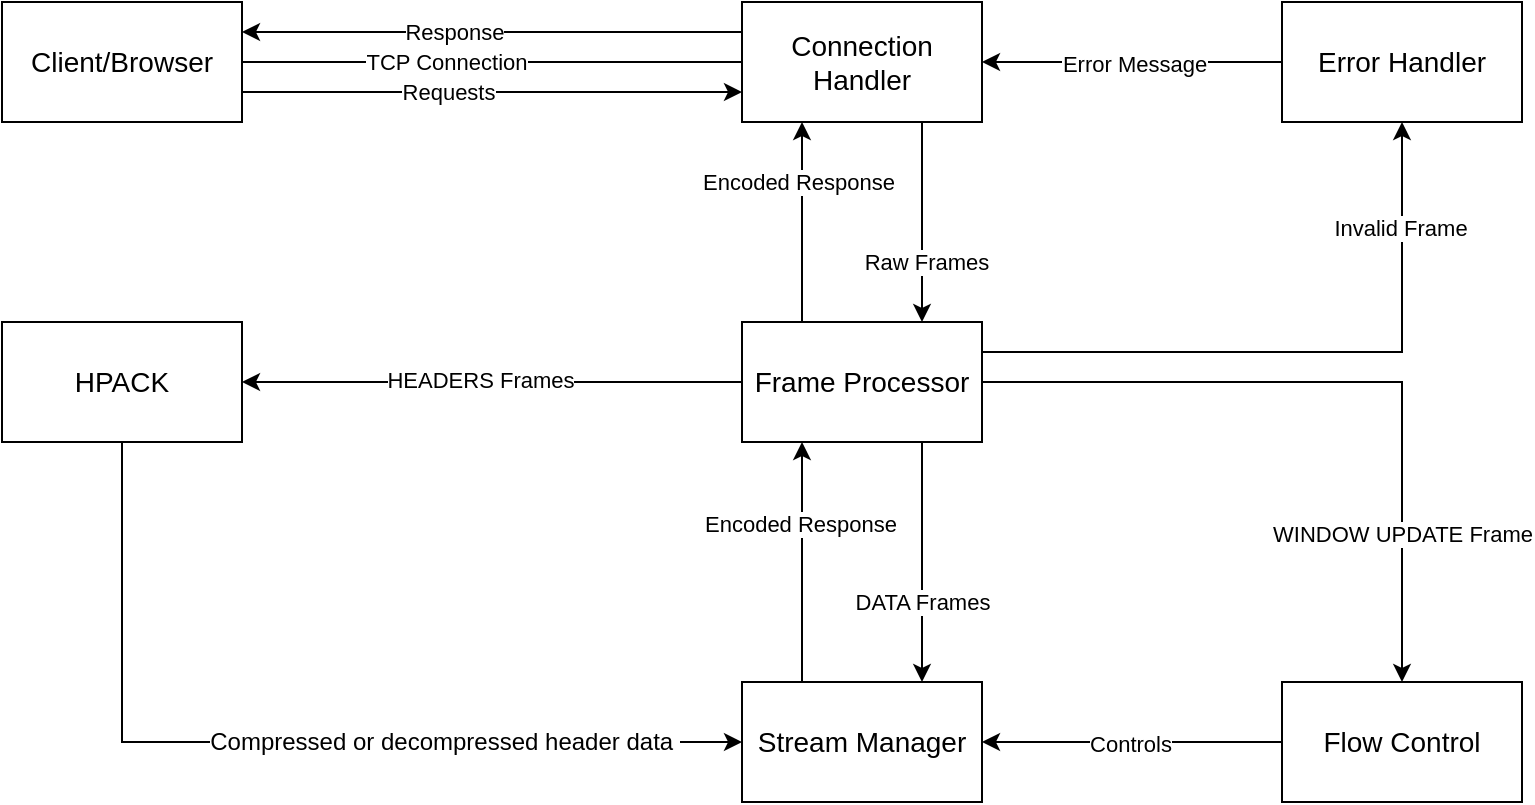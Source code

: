 <mxfile version="24.9.1">
  <diagram name="Page-1" id="d6FlR1-c0LYMQShtzwIp">
    <mxGraphModel dx="1615" dy="815" grid="1" gridSize="10" guides="1" tooltips="1" connect="1" arrows="1" fold="1" page="1" pageScale="1" pageWidth="827" pageHeight="1169" math="0" shadow="0">
      <root>
        <mxCell id="0" />
        <mxCell id="1" parent="0" />
        <mxCell id="N0ZZRG3hrm455qjW9nC7-5" style="edgeStyle=orthogonalEdgeStyle;rounded=0;orthogonalLoop=1;jettySize=auto;html=1;exitX=1;exitY=0.75;exitDx=0;exitDy=0;entryX=0;entryY=0.75;entryDx=0;entryDy=0;" edge="1" parent="1" source="N0ZZRG3hrm455qjW9nC7-1" target="N0ZZRG3hrm455qjW9nC7-2">
          <mxGeometry relative="1" as="geometry" />
        </mxCell>
        <mxCell id="N0ZZRG3hrm455qjW9nC7-6" value="Requests" style="edgeLabel;html=1;align=center;verticalAlign=middle;resizable=0;points=[];" vertex="1" connectable="0" parent="N0ZZRG3hrm455qjW9nC7-5">
          <mxGeometry x="-0.178" relative="1" as="geometry">
            <mxPoint as="offset" />
          </mxGeometry>
        </mxCell>
        <mxCell id="N0ZZRG3hrm455qjW9nC7-9" style="edgeStyle=orthogonalEdgeStyle;rounded=0;orthogonalLoop=1;jettySize=auto;html=1;exitX=1;exitY=0.5;exitDx=0;exitDy=0;entryX=0;entryY=0.5;entryDx=0;entryDy=0;endArrow=none;endFill=0;" edge="1" parent="1" source="N0ZZRG3hrm455qjW9nC7-1" target="N0ZZRG3hrm455qjW9nC7-2">
          <mxGeometry relative="1" as="geometry" />
        </mxCell>
        <mxCell id="N0ZZRG3hrm455qjW9nC7-10" value="TCP Connection" style="edgeLabel;html=1;align=center;verticalAlign=middle;resizable=0;points=[];" vertex="1" connectable="0" parent="N0ZZRG3hrm455qjW9nC7-9">
          <mxGeometry x="-0.189" y="4" relative="1" as="geometry">
            <mxPoint y="4" as="offset" />
          </mxGeometry>
        </mxCell>
        <mxCell id="N0ZZRG3hrm455qjW9nC7-1" value="&lt;font style=&quot;font-size: 14px;&quot;&gt;Client/Browser&lt;/font&gt;" style="rounded=0;whiteSpace=wrap;html=1;" vertex="1" parent="1">
          <mxGeometry x="34" y="60" width="120" height="60" as="geometry" />
        </mxCell>
        <mxCell id="N0ZZRG3hrm455qjW9nC7-7" style="edgeStyle=orthogonalEdgeStyle;rounded=0;orthogonalLoop=1;jettySize=auto;html=1;exitX=0;exitY=0.25;exitDx=0;exitDy=0;entryX=1;entryY=0.25;entryDx=0;entryDy=0;" edge="1" parent="1" source="N0ZZRG3hrm455qjW9nC7-2" target="N0ZZRG3hrm455qjW9nC7-1">
          <mxGeometry relative="1" as="geometry" />
        </mxCell>
        <mxCell id="N0ZZRG3hrm455qjW9nC7-8" value="Response" style="edgeLabel;html=1;align=center;verticalAlign=middle;resizable=0;points=[];" vertex="1" connectable="0" parent="N0ZZRG3hrm455qjW9nC7-7">
          <mxGeometry x="0.157" relative="1" as="geometry">
            <mxPoint as="offset" />
          </mxGeometry>
        </mxCell>
        <mxCell id="N0ZZRG3hrm455qjW9nC7-12" style="edgeStyle=orthogonalEdgeStyle;rounded=0;orthogonalLoop=1;jettySize=auto;html=1;exitX=0.75;exitY=1;exitDx=0;exitDy=0;entryX=0.75;entryY=0;entryDx=0;entryDy=0;" edge="1" parent="1" source="N0ZZRG3hrm455qjW9nC7-2" target="N0ZZRG3hrm455qjW9nC7-11">
          <mxGeometry relative="1" as="geometry" />
        </mxCell>
        <mxCell id="N0ZZRG3hrm455qjW9nC7-15" value="Raw Frames" style="edgeLabel;html=1;align=center;verticalAlign=middle;resizable=0;points=[];" vertex="1" connectable="0" parent="N0ZZRG3hrm455qjW9nC7-12">
          <mxGeometry x="-0.071" y="2" relative="1" as="geometry">
            <mxPoint y="23" as="offset" />
          </mxGeometry>
        </mxCell>
        <mxCell id="N0ZZRG3hrm455qjW9nC7-2" value="&lt;font style=&quot;font-size: 14px;&quot;&gt;Connection Handler&lt;/font&gt;" style="rounded=0;whiteSpace=wrap;html=1;" vertex="1" parent="1">
          <mxGeometry x="404" y="60" width="120" height="60" as="geometry" />
        </mxCell>
        <mxCell id="N0ZZRG3hrm455qjW9nC7-13" style="edgeStyle=orthogonalEdgeStyle;rounded=0;orthogonalLoop=1;jettySize=auto;html=1;exitX=0.25;exitY=0;exitDx=0;exitDy=0;entryX=0.25;entryY=1;entryDx=0;entryDy=0;" edge="1" parent="1" source="N0ZZRG3hrm455qjW9nC7-11" target="N0ZZRG3hrm455qjW9nC7-2">
          <mxGeometry relative="1" as="geometry" />
        </mxCell>
        <mxCell id="N0ZZRG3hrm455qjW9nC7-16" value="Encoded Response" style="edgeLabel;html=1;align=center;verticalAlign=middle;resizable=0;points=[];" vertex="1" connectable="0" parent="N0ZZRG3hrm455qjW9nC7-13">
          <mxGeometry x="0.125" y="2" relative="1" as="geometry">
            <mxPoint y="-14" as="offset" />
          </mxGeometry>
        </mxCell>
        <mxCell id="N0ZZRG3hrm455qjW9nC7-18" style="edgeStyle=orthogonalEdgeStyle;rounded=0;orthogonalLoop=1;jettySize=auto;html=1;exitX=0.75;exitY=1;exitDx=0;exitDy=0;entryX=0.75;entryY=0;entryDx=0;entryDy=0;" edge="1" parent="1" source="N0ZZRG3hrm455qjW9nC7-11" target="N0ZZRG3hrm455qjW9nC7-17">
          <mxGeometry relative="1" as="geometry" />
        </mxCell>
        <mxCell id="N0ZZRG3hrm455qjW9nC7-19" value="DATA Frames" style="edgeLabel;html=1;align=center;verticalAlign=middle;resizable=0;points=[];" vertex="1" connectable="0" parent="N0ZZRG3hrm455qjW9nC7-18">
          <mxGeometry x="0.267" relative="1" as="geometry">
            <mxPoint y="4" as="offset" />
          </mxGeometry>
        </mxCell>
        <mxCell id="N0ZZRG3hrm455qjW9nC7-23" style="edgeStyle=orthogonalEdgeStyle;rounded=0;orthogonalLoop=1;jettySize=auto;html=1;exitX=0;exitY=0.5;exitDx=0;exitDy=0;entryX=1;entryY=0.5;entryDx=0;entryDy=0;" edge="1" parent="1" source="N0ZZRG3hrm455qjW9nC7-11" target="N0ZZRG3hrm455qjW9nC7-22">
          <mxGeometry relative="1" as="geometry" />
        </mxCell>
        <mxCell id="N0ZZRG3hrm455qjW9nC7-24" value="HEADERS Frames" style="edgeLabel;html=1;align=center;verticalAlign=middle;resizable=0;points=[];" vertex="1" connectable="0" parent="N0ZZRG3hrm455qjW9nC7-23">
          <mxGeometry x="0.046" y="-1" relative="1" as="geometry">
            <mxPoint as="offset" />
          </mxGeometry>
        </mxCell>
        <mxCell id="N0ZZRG3hrm455qjW9nC7-32" style="edgeStyle=orthogonalEdgeStyle;rounded=0;orthogonalLoop=1;jettySize=auto;html=1;exitX=1;exitY=0.5;exitDx=0;exitDy=0;entryX=0.5;entryY=0;entryDx=0;entryDy=0;" edge="1" parent="1" source="N0ZZRG3hrm455qjW9nC7-11" target="N0ZZRG3hrm455qjW9nC7-31">
          <mxGeometry relative="1" as="geometry" />
        </mxCell>
        <mxCell id="N0ZZRG3hrm455qjW9nC7-33" value="WINDOW UPDATE Frame" style="edgeLabel;html=1;align=center;verticalAlign=middle;resizable=0;points=[];" vertex="1" connectable="0" parent="N0ZZRG3hrm455qjW9nC7-32">
          <mxGeometry x="0.588" relative="1" as="geometry">
            <mxPoint as="offset" />
          </mxGeometry>
        </mxCell>
        <mxCell id="N0ZZRG3hrm455qjW9nC7-38" style="edgeStyle=orthogonalEdgeStyle;rounded=0;orthogonalLoop=1;jettySize=auto;html=1;exitX=1;exitY=0.25;exitDx=0;exitDy=0;entryX=0.5;entryY=1;entryDx=0;entryDy=0;" edge="1" parent="1" source="N0ZZRG3hrm455qjW9nC7-11" target="N0ZZRG3hrm455qjW9nC7-36">
          <mxGeometry relative="1" as="geometry" />
        </mxCell>
        <mxCell id="N0ZZRG3hrm455qjW9nC7-39" value="Invalid Frame" style="edgeLabel;html=1;align=center;verticalAlign=middle;resizable=0;points=[];" vertex="1" connectable="0" parent="N0ZZRG3hrm455qjW9nC7-38">
          <mxGeometry x="0.677" y="1" relative="1" as="geometry">
            <mxPoint as="offset" />
          </mxGeometry>
        </mxCell>
        <mxCell id="N0ZZRG3hrm455qjW9nC7-11" value="&lt;font style=&quot;font-size: 14px;&quot;&gt;Frame Processor&lt;/font&gt;" style="rounded=0;whiteSpace=wrap;html=1;" vertex="1" parent="1">
          <mxGeometry x="404" y="220" width="120" height="60" as="geometry" />
        </mxCell>
        <mxCell id="N0ZZRG3hrm455qjW9nC7-29" style="edgeStyle=orthogonalEdgeStyle;rounded=0;orthogonalLoop=1;jettySize=auto;html=1;exitX=0.25;exitY=0;exitDx=0;exitDy=0;entryX=0.25;entryY=1;entryDx=0;entryDy=0;" edge="1" parent="1" source="N0ZZRG3hrm455qjW9nC7-17" target="N0ZZRG3hrm455qjW9nC7-11">
          <mxGeometry relative="1" as="geometry" />
        </mxCell>
        <mxCell id="N0ZZRG3hrm455qjW9nC7-30" value="Encoded Response" style="edgeLabel;html=1;align=center;verticalAlign=middle;resizable=0;points=[];" vertex="1" connectable="0" parent="N0ZZRG3hrm455qjW9nC7-29">
          <mxGeometry x="0.494" y="1" relative="1" as="geometry">
            <mxPoint y="10" as="offset" />
          </mxGeometry>
        </mxCell>
        <mxCell id="N0ZZRG3hrm455qjW9nC7-17" value="&lt;font style=&quot;font-size: 14px;&quot;&gt;Stream Manager&lt;/font&gt;" style="rounded=0;whiteSpace=wrap;html=1;" vertex="1" parent="1">
          <mxGeometry x="404" y="400" width="120" height="60" as="geometry" />
        </mxCell>
        <mxCell id="N0ZZRG3hrm455qjW9nC7-25" style="edgeStyle=orthogonalEdgeStyle;rounded=0;orthogonalLoop=1;jettySize=auto;html=1;exitX=0.5;exitY=1;exitDx=0;exitDy=0;entryX=0;entryY=0.5;entryDx=0;entryDy=0;" edge="1" parent="1" source="N0ZZRG3hrm455qjW9nC7-22" target="N0ZZRG3hrm455qjW9nC7-17">
          <mxGeometry relative="1" as="geometry" />
        </mxCell>
        <mxCell id="N0ZZRG3hrm455qjW9nC7-28" value="&lt;span style=&quot;line-height: 107%; font-family: Arial, sans-serif;&quot;&gt;&lt;font style=&quot;font-size: 12px;&quot;&gt;Compressed or decompressed header data&amp;nbsp;&lt;/font&gt;&lt;/span&gt;" style="edgeLabel;html=1;align=center;verticalAlign=middle;resizable=0;points=[];" vertex="1" connectable="0" parent="N0ZZRG3hrm455qjW9nC7-25">
          <mxGeometry x="0.238" y="4" relative="1" as="geometry">
            <mxPoint x="26" y="4" as="offset" />
          </mxGeometry>
        </mxCell>
        <mxCell id="N0ZZRG3hrm455qjW9nC7-22" value="&lt;font style=&quot;font-size: 14px;&quot;&gt;HPACK&lt;/font&gt;" style="rounded=0;whiteSpace=wrap;html=1;" vertex="1" parent="1">
          <mxGeometry x="34" y="220" width="120" height="60" as="geometry" />
        </mxCell>
        <mxCell id="N0ZZRG3hrm455qjW9nC7-34" style="edgeStyle=orthogonalEdgeStyle;rounded=0;orthogonalLoop=1;jettySize=auto;html=1;exitX=0;exitY=0.5;exitDx=0;exitDy=0;entryX=1;entryY=0.5;entryDx=0;entryDy=0;" edge="1" parent="1" source="N0ZZRG3hrm455qjW9nC7-31" target="N0ZZRG3hrm455qjW9nC7-17">
          <mxGeometry relative="1" as="geometry" />
        </mxCell>
        <mxCell id="N0ZZRG3hrm455qjW9nC7-35" value="Controls" style="edgeLabel;html=1;align=center;verticalAlign=middle;resizable=0;points=[];" vertex="1" connectable="0" parent="N0ZZRG3hrm455qjW9nC7-34">
          <mxGeometry x="0.018" y="1" relative="1" as="geometry">
            <mxPoint as="offset" />
          </mxGeometry>
        </mxCell>
        <mxCell id="N0ZZRG3hrm455qjW9nC7-31" value="&lt;font style=&quot;font-size: 14px;&quot;&gt;Flow Control&lt;/font&gt;" style="rounded=0;whiteSpace=wrap;html=1;" vertex="1" parent="1">
          <mxGeometry x="674" y="400" width="120" height="60" as="geometry" />
        </mxCell>
        <mxCell id="N0ZZRG3hrm455qjW9nC7-40" style="edgeStyle=orthogonalEdgeStyle;rounded=0;orthogonalLoop=1;jettySize=auto;html=1;exitX=0;exitY=0.5;exitDx=0;exitDy=0;entryX=1;entryY=0.5;entryDx=0;entryDy=0;" edge="1" parent="1" source="N0ZZRG3hrm455qjW9nC7-36" target="N0ZZRG3hrm455qjW9nC7-2">
          <mxGeometry relative="1" as="geometry" />
        </mxCell>
        <mxCell id="N0ZZRG3hrm455qjW9nC7-41" value="Error Message" style="edgeLabel;html=1;align=center;verticalAlign=middle;resizable=0;points=[];" vertex="1" connectable="0" parent="N0ZZRG3hrm455qjW9nC7-40">
          <mxGeometry x="-0.009" y="1" relative="1" as="geometry">
            <mxPoint as="offset" />
          </mxGeometry>
        </mxCell>
        <mxCell id="N0ZZRG3hrm455qjW9nC7-36" value="&lt;font style=&quot;font-size: 14px;&quot;&gt;Error Handler&lt;/font&gt;" style="rounded=0;whiteSpace=wrap;html=1;" vertex="1" parent="1">
          <mxGeometry x="674" y="60" width="120" height="60" as="geometry" />
        </mxCell>
      </root>
    </mxGraphModel>
  </diagram>
</mxfile>
